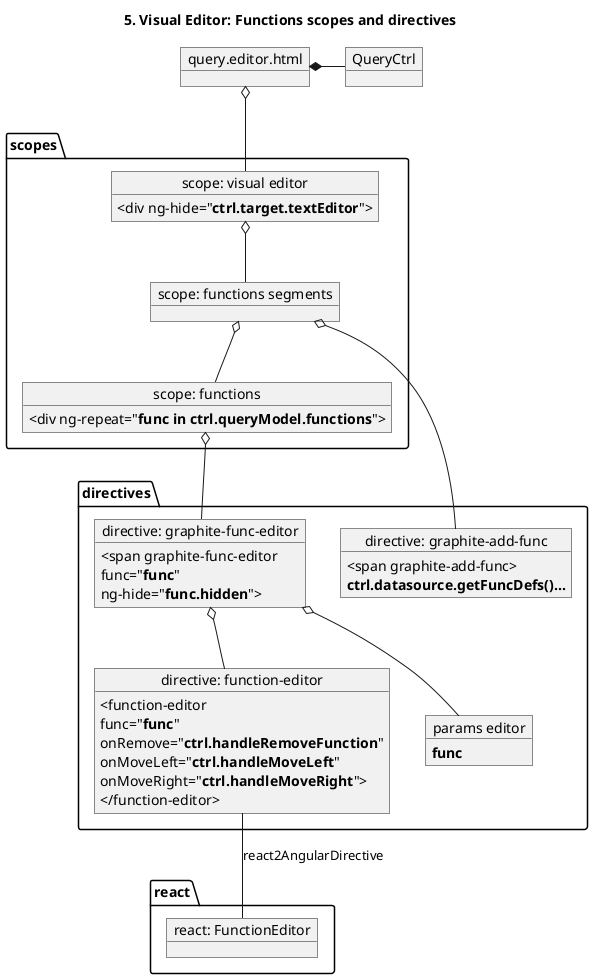 @startuml

title: 5. Visual Editor: Functions scopes and directives

object QueryCtrl
object "query.editor.html" as Template

package "scopes" {

    object "scope: visual editor" as visualEditor {
       <div ng-hide="**ctrl.target.textEditor**">
    }

    object "scope: functions segments" as functionsSegments  {
    }

    object "scope: functions" as functions {
      <div ng-repeat="**func in ctrl.queryModel.functions**">
    }

}

package "directives" {

    object "directive: graphite-func-editor" as graphiteFunctionEditor {
        <span graphite-func-editor
          func="**func**"
          ng-hide="**func.hidden**">
    }

    object "directive: function-editor" as functionEditorDirective {
        <function-editor
          func="**func**"
          onRemove="**ctrl.handleRemoveFunction**"
          onMoveLeft="**ctrl.handleMoveLeft**"
          onMoveRight="**ctrl.handleMoveRight**">
        </function-editor>
    }

    object "params editor" as paramsEditor {
      **func**
    }

    object "directive: graphite-add-func" as graphiteAddFunc {
      <span graphite-add-func>
      **ctrl.datasource.getFuncDefs()...**
    }

}

package "react" {
    object "react: FunctionEditor" as FunctionEditor {
    }
}


Template *- QueryCtrl
Template o-- visualEditor

visualEditor o-- functionsSegments

functionsSegments o-- functions

functions o-- graphiteFunctionEditor
functionsSegments o-- graphiteAddFunc

graphiteFunctionEditor o-- paramsEditor
graphiteFunctionEditor o-- functionEditorDirective
functionEditorDirective -- FunctionEditor : react2AngularDirective

@enduml
